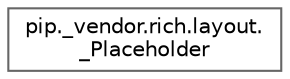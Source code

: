 digraph "Graphical Class Hierarchy"
{
 // LATEX_PDF_SIZE
  bgcolor="transparent";
  edge [fontname=Helvetica,fontsize=10,labelfontname=Helvetica,labelfontsize=10];
  node [fontname=Helvetica,fontsize=10,shape=box,height=0.2,width=0.4];
  rankdir="LR";
  Node0 [id="Node000000",label="pip._vendor.rich.layout.\l_Placeholder",height=0.2,width=0.4,color="grey40", fillcolor="white", style="filled",URL="$de/ded/classpip_1_1__vendor_1_1rich_1_1layout_1_1__Placeholder.html",tooltip=" "];
}
